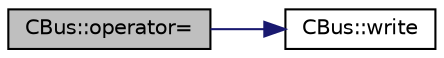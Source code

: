 digraph "CBus::operator="
{
  edge [fontname="Helvetica",fontsize="10",labelfontname="Helvetica",labelfontsize="10"];
  node [fontname="Helvetica",fontsize="10",shape=record];
  rankdir="LR";
  Node1 [label="CBus::operator=",height=0.2,width=0.4,color="black", fillcolor="grey75", style="filled" fontcolor="black"];
  Node1 -> Node2 [color="midnightblue",fontsize="10",style="solid",fontname="Helvetica"];
  Node2 [label="CBus::write",height=0.2,width=0.4,color="black", fillcolor="white", style="filled",URL="$de/d89/class_c_bus.html#a4852669ff7ae53e68cf125aa49a87bd0"];
}

